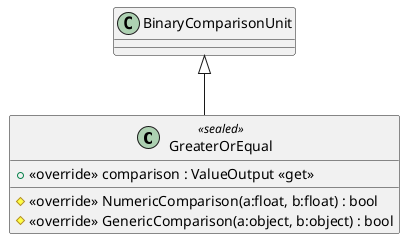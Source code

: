 @startuml
class GreaterOrEqual <<sealed>> {
    + <<override>> comparison : ValueOutput <<get>>
    # <<override>> NumericComparison(a:float, b:float) : bool
    # <<override>> GenericComparison(a:object, b:object) : bool
}
BinaryComparisonUnit <|-- GreaterOrEqual
@enduml
